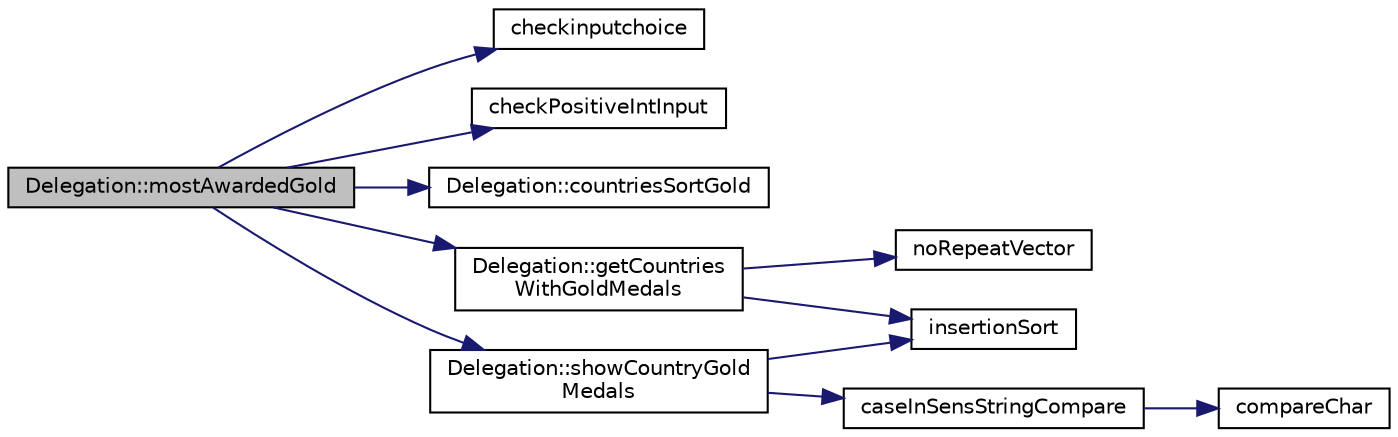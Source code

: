 digraph "Delegation::mostAwardedGold"
{
 // LATEX_PDF_SIZE
  edge [fontname="Helvetica",fontsize="10",labelfontname="Helvetica",labelfontsize="10"];
  node [fontname="Helvetica",fontsize="10",shape=record];
  rankdir="LR";
  Node1 [label="Delegation::mostAwardedGold",height=0.2,width=0.4,color="black", fillcolor="grey75", style="filled", fontcolor="black",tooltip=" "];
  Node1 -> Node2 [color="midnightblue",fontsize="10",style="solid",fontname="Helvetica"];
  Node2 [label="checkinputchoice",height=0.2,width=0.4,color="black", fillcolor="white", style="filled",URL="$_menus_8cpp.html#a9a825f830de2a8df955bbffae0852fd8",tooltip=" "];
  Node1 -> Node3 [color="midnightblue",fontsize="10",style="solid",fontname="Helvetica"];
  Node3 [label="checkPositiveIntInput",height=0.2,width=0.4,color="black", fillcolor="white", style="filled",URL="$auxiliar_8cpp.html#a6a0318293d935adbce91ecadb342cb4c",tooltip=" "];
  Node1 -> Node4 [color="midnightblue",fontsize="10",style="solid",fontname="Helvetica"];
  Node4 [label="Delegation::countriesSortGold",height=0.2,width=0.4,color="black", fillcolor="white", style="filled",URL="$class_delegation.html#ac0fa6245f596e4b173e3e6e7655479d2",tooltip=" "];
  Node1 -> Node5 [color="midnightblue",fontsize="10",style="solid",fontname="Helvetica"];
  Node5 [label="Delegation::getCountries\lWithGoldMedals",height=0.2,width=0.4,color="black", fillcolor="white", style="filled",URL="$class_delegation.html#a16d54f10d30ef663e743c1a219097c48",tooltip=" "];
  Node5 -> Node6 [color="midnightblue",fontsize="10",style="solid",fontname="Helvetica"];
  Node6 [label="insertionSort",height=0.2,width=0.4,color="black", fillcolor="white", style="filled",URL="$auxiliar_8h.html#a2d750432a373f9dab8039bef160b71a0",tooltip=" "];
  Node5 -> Node7 [color="midnightblue",fontsize="10",style="solid",fontname="Helvetica"];
  Node7 [label="noRepeatVector",height=0.2,width=0.4,color="black", fillcolor="white", style="filled",URL="$auxiliar_8h.html#abea0cfe42327ebc2ea8c9a184200a1ab",tooltip=" "];
  Node1 -> Node8 [color="midnightblue",fontsize="10",style="solid",fontname="Helvetica"];
  Node8 [label="Delegation::showCountryGold\lMedals",height=0.2,width=0.4,color="black", fillcolor="white", style="filled",URL="$class_delegation.html#a2df97c3b38095f46c747d6ea519d5734",tooltip=" "];
  Node8 -> Node9 [color="midnightblue",fontsize="10",style="solid",fontname="Helvetica"];
  Node9 [label="caseInSensStringCompare",height=0.2,width=0.4,color="black", fillcolor="white", style="filled",URL="$auxiliar_8cpp.html#a4890a645331544526f84c3ad8c9f2511",tooltip=" "];
  Node9 -> Node10 [color="midnightblue",fontsize="10",style="solid",fontname="Helvetica"];
  Node10 [label="compareChar",height=0.2,width=0.4,color="black", fillcolor="white", style="filled",URL="$auxiliar_8cpp.html#adcc77be036737d8d11d61efd5e4c5310",tooltip=" "];
  Node8 -> Node6 [color="midnightblue",fontsize="10",style="solid",fontname="Helvetica"];
}
